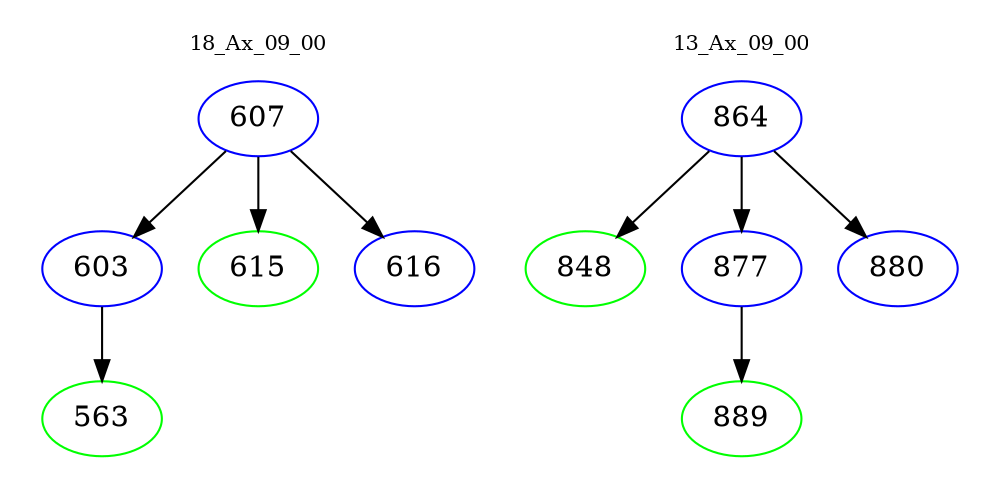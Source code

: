 digraph{
subgraph cluster_0 {
color = white
label = "18_Ax_09_00";
fontsize=10;
T0_607 [label="607", color="blue"]
T0_607 -> T0_603 [color="black"]
T0_603 [label="603", color="blue"]
T0_603 -> T0_563 [color="black"]
T0_563 [label="563", color="green"]
T0_607 -> T0_615 [color="black"]
T0_615 [label="615", color="green"]
T0_607 -> T0_616 [color="black"]
T0_616 [label="616", color="blue"]
}
subgraph cluster_1 {
color = white
label = "13_Ax_09_00";
fontsize=10;
T1_864 [label="864", color="blue"]
T1_864 -> T1_848 [color="black"]
T1_848 [label="848", color="green"]
T1_864 -> T1_877 [color="black"]
T1_877 [label="877", color="blue"]
T1_877 -> T1_889 [color="black"]
T1_889 [label="889", color="green"]
T1_864 -> T1_880 [color="black"]
T1_880 [label="880", color="blue"]
}
}
